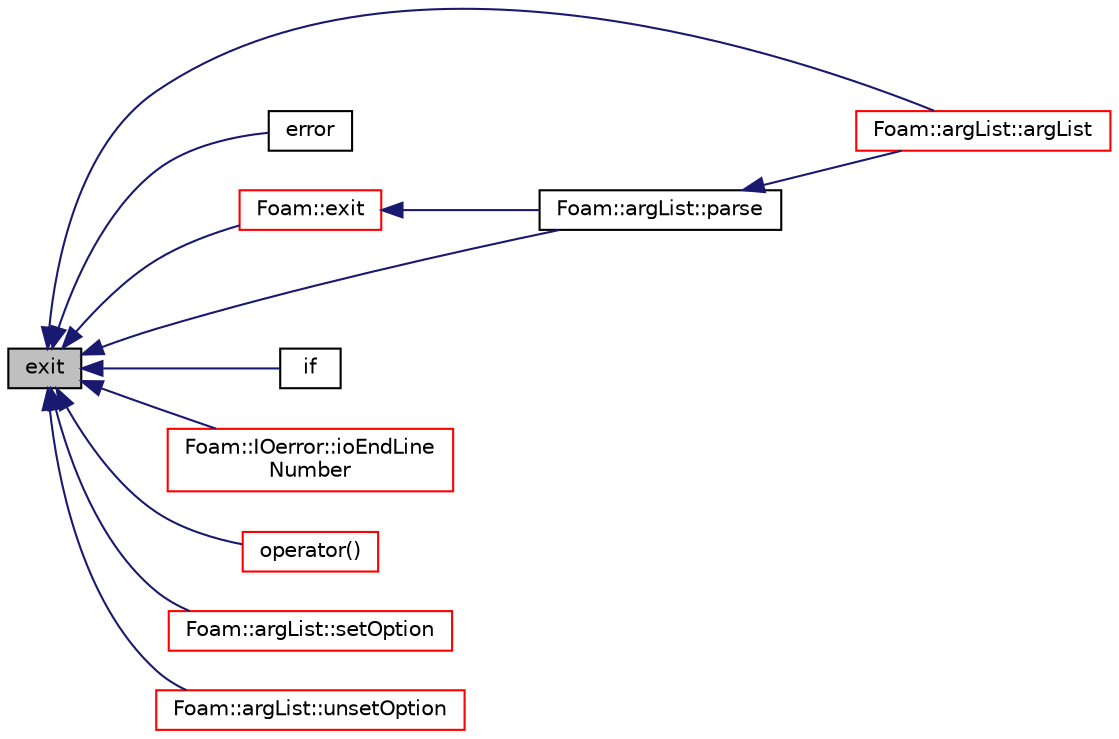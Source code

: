 digraph "exit"
{
  bgcolor="transparent";
  edge [fontname="Helvetica",fontsize="10",labelfontname="Helvetica",labelfontsize="10"];
  node [fontname="Helvetica",fontsize="10",shape=record];
  rankdir="LR";
  Node14831 [label="exit",height=0.2,width=0.4,color="black", fillcolor="grey75", style="filled", fontcolor="black"];
  Node14831 -> Node14832 [dir="back",color="midnightblue",fontsize="10",style="solid",fontname="Helvetica"];
  Node14832 [label="Foam::argList::argList",height=0.2,width=0.4,color="red",URL="$a27769.html#a8318f3d40fd6681259569b58d7f47b9c",tooltip="Construct from argc and argv. "];
  Node14831 -> Node14835 [dir="back",color="midnightblue",fontsize="10",style="solid",fontname="Helvetica"];
  Node14835 [label="error",height=0.2,width=0.4,color="black",URL="$a27197.html#a93cae4f2b1367d4205d08b89264bf7a9",tooltip="Construct from title string. "];
  Node14831 -> Node14836 [dir="back",color="midnightblue",fontsize="10",style="solid",fontname="Helvetica"];
  Node14836 [label="Foam::exit",height=0.2,width=0.4,color="red",URL="$a21851.html#a06ca7250d8e89caf05243ec094843642"];
  Node14836 -> Node15330 [dir="back",color="midnightblue",fontsize="10",style="solid",fontname="Helvetica"];
  Node15330 [label="Foam::argList::parse",height=0.2,width=0.4,color="black",URL="$a27769.html#a00aad68f835a5c0bcb8920505bb0bd10",tooltip="Parse. "];
  Node15330 -> Node14832 [dir="back",color="midnightblue",fontsize="10",style="solid",fontname="Helvetica"];
  Node14831 -> Node18073 [dir="back",color="midnightblue",fontsize="10",style="solid",fontname="Helvetica"];
  Node18073 [label="if",height=0.2,width=0.4,color="black",URL="$a11111.html#a78e178ce986f709861935ee65891390a"];
  Node14831 -> Node15003 [dir="back",color="midnightblue",fontsize="10",style="solid",fontname="Helvetica"];
  Node15003 [label="Foam::IOerror::ioEndLine\lNumber",height=0.2,width=0.4,color="red",URL="$a27201.html#a8f31741a5497f159f1ec818e54db905e"];
  Node14831 -> Node15334 [dir="back",color="midnightblue",fontsize="10",style="solid",fontname="Helvetica"];
  Node15334 [label="operator()",height=0.2,width=0.4,color="red",URL="$a27197.html#a51e360c35a2d5e72afca4ea370bc04fb",tooltip="Explicitly convert to OSstream for << operations. "];
  Node14831 -> Node15330 [dir="back",color="midnightblue",fontsize="10",style="solid",fontname="Helvetica"];
  Node14831 -> Node18074 [dir="back",color="midnightblue",fontsize="10",style="solid",fontname="Helvetica"];
  Node18074 [label="Foam::argList::setOption",height=0.2,width=0.4,color="red",URL="$a27769.html#a2b08057eb49b010e684062bc205c8f5e",tooltip="Set option directly (use with caution) "];
  Node14831 -> Node18075 [dir="back",color="midnightblue",fontsize="10",style="solid",fontname="Helvetica"];
  Node18075 [label="Foam::argList::unsetOption",height=0.2,width=0.4,color="red",URL="$a27769.html#abb0043a59507ba67bd011a6e69495081",tooltip="Unset option directly (use with caution) "];
}
